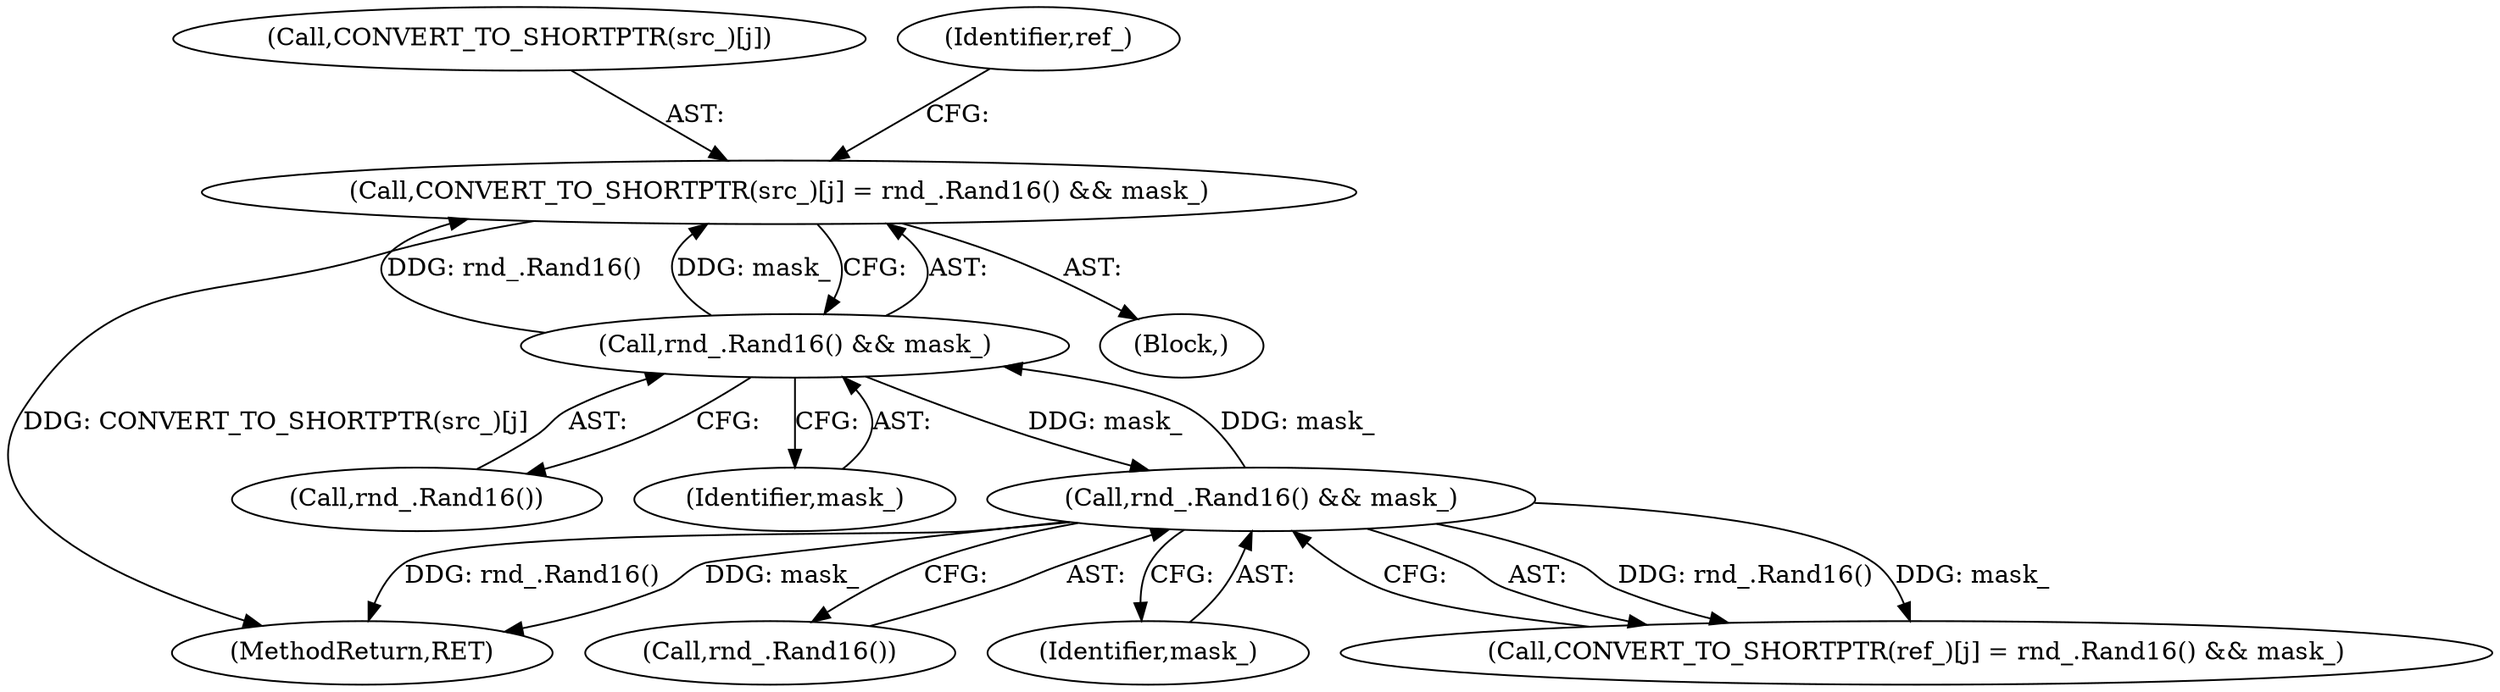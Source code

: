 digraph "0_Android_5a9753fca56f0eeb9f61e342b2fccffc364f9426_111@array" {
"1000140" [label="(Call,CONVERT_TO_SHORTPTR(src_)[j] = rnd_.Rand16() && mask_)"];
"1000145" [label="(Call,rnd_.Rand16() && mask_)"];
"1000153" [label="(Call,rnd_.Rand16() && mask_)"];
"1000154" [label="(Call,rnd_.Rand16())"];
"1000155" [label="(Identifier,mask_)"];
"1000193" [label="(MethodReturn,RET)"];
"1000141" [label="(Call,CONVERT_TO_SHORTPTR(src_)[j])"];
"1000145" [label="(Call,rnd_.Rand16() && mask_)"];
"1000153" [label="(Call,rnd_.Rand16() && mask_)"];
"1000147" [label="(Identifier,mask_)"];
"1000148" [label="(Call,CONVERT_TO_SHORTPTR(ref_)[j] = rnd_.Rand16() && mask_)"];
"1000146" [label="(Call,rnd_.Rand16())"];
"1000140" [label="(Call,CONVERT_TO_SHORTPTR(src_)[j] = rnd_.Rand16() && mask_)"];
"1000151" [label="(Identifier,ref_)"];
"1000139" [label="(Block,)"];
"1000140" -> "1000139"  [label="AST: "];
"1000140" -> "1000145"  [label="CFG: "];
"1000141" -> "1000140"  [label="AST: "];
"1000145" -> "1000140"  [label="AST: "];
"1000151" -> "1000140"  [label="CFG: "];
"1000140" -> "1000193"  [label="DDG: CONVERT_TO_SHORTPTR(src_)[j]"];
"1000145" -> "1000140"  [label="DDG: rnd_.Rand16()"];
"1000145" -> "1000140"  [label="DDG: mask_"];
"1000145" -> "1000146"  [label="CFG: "];
"1000145" -> "1000147"  [label="CFG: "];
"1000146" -> "1000145"  [label="AST: "];
"1000147" -> "1000145"  [label="AST: "];
"1000153" -> "1000145"  [label="DDG: mask_"];
"1000145" -> "1000153"  [label="DDG: mask_"];
"1000153" -> "1000148"  [label="AST: "];
"1000153" -> "1000154"  [label="CFG: "];
"1000153" -> "1000155"  [label="CFG: "];
"1000154" -> "1000153"  [label="AST: "];
"1000155" -> "1000153"  [label="AST: "];
"1000148" -> "1000153"  [label="CFG: "];
"1000153" -> "1000193"  [label="DDG: rnd_.Rand16()"];
"1000153" -> "1000193"  [label="DDG: mask_"];
"1000153" -> "1000148"  [label="DDG: rnd_.Rand16()"];
"1000153" -> "1000148"  [label="DDG: mask_"];
}
